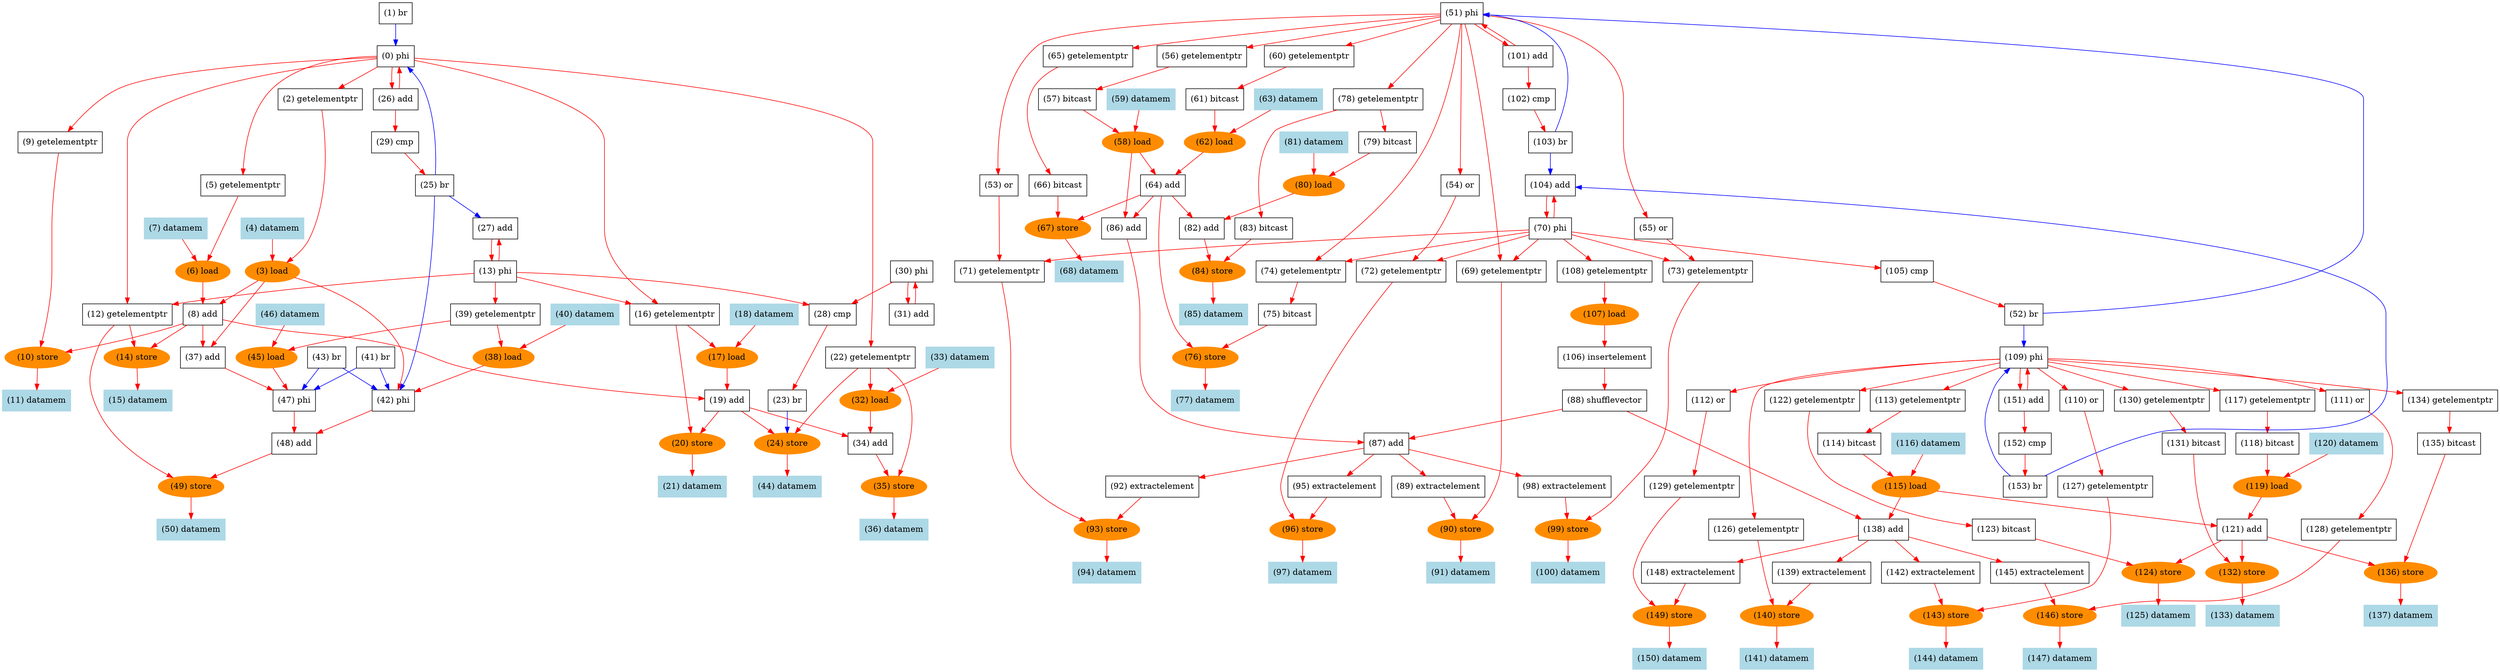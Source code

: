 digraph "DFG for'_Z6kernelv' function" {
	Node0phi[shape=record, label="(0) phi"];
	Node1br[shape=record, label="(1) br"];
	Node2getelementptr[shape=record, label="(2) getelementptr"];
	Node3load[shape=oval, color=darkorange, style=filled, label="(3) load"];
	Node4datamem[shape=record, color=lightblue, style=filled, label="(4) datamem"];
	Node5getelementptr[shape=record, label="(5) getelementptr"];
	Node6load[shape=oval, color=darkorange, style=filled, label="(6) load"];
	Node7datamem[shape=record, color=lightblue, style=filled, label="(7) datamem"];
	Node8add[shape=record, label="(8) add"];
	Node9getelementptr[shape=record, label="(9) getelementptr"];
	Node10store[shape=oval, color=darkorange, style=filled, label="(10) store"];
	Node11datamem[shape=record, color=lightblue, style=filled, label="(11) datamem"];
	Node12getelementptr[shape=record, label="(12) getelementptr"];
	Node13phi[shape=record, label="(13) phi"];
	Node14store[shape=oval, color=darkorange, style=filled, label="(14) store"];
	Node15datamem[shape=record, color=lightblue, style=filled, label="(15) datamem"];
	Node16getelementptr[shape=record, label="(16) getelementptr"];
	Node17load[shape=oval, color=darkorange, style=filled, label="(17) load"];
	Node18datamem[shape=record, color=lightblue, style=filled, label="(18) datamem"];
	Node19add[shape=record, label="(19) add"];
	Node20store[shape=oval, color=darkorange, style=filled, label="(20) store"];
	Node21datamem[shape=record, color=lightblue, style=filled, label="(21) datamem"];
	Node22getelementptr[shape=record, label="(22) getelementptr"];
	Node23br[shape=record, label="(23) br"];
	Node24store[shape=oval, color=darkorange, style=filled, label="(24) store"];
	Node25br[shape=record, label="(25) br"];
	Node26add[shape=record, label="(26) add"];
	Node27add[shape=record, label="(27) add"];
	Node28cmp[shape=record, label="(28) cmp"];
	Node29cmp[shape=record, label="(29) cmp"];
	Node30phi[shape=record, label="(30) phi"];
	Node31add[shape=record, label="(31) add"];
	Node32load[shape=oval, color=darkorange, style=filled, label="(32) load"];
	Node33datamem[shape=record, color=lightblue, style=filled, label="(33) datamem"];
	Node34add[shape=record, label="(34) add"];
	Node35store[shape=oval, color=darkorange, style=filled, label="(35) store"];
	Node36datamem[shape=record, color=lightblue, style=filled, label="(36) datamem"];
	Node37add[shape=record, label="(37) add"];
	Node38load[shape=oval, color=darkorange, style=filled, label="(38) load"];
	Node39getelementptr[shape=record, label="(39) getelementptr"];
	Node40datamem[shape=record, color=lightblue, style=filled, label="(40) datamem"];
	Node41br[shape=record, label="(41) br"];
	Node42phi[shape=record, label="(42) phi"];
	Node43br[shape=record, label="(43) br"];
	Node44datamem[shape=record, color=lightblue, style=filled, label="(44) datamem"];
	Node45load[shape=oval, color=darkorange, style=filled, label="(45) load"];
	Node46datamem[shape=record, color=lightblue, style=filled, label="(46) datamem"];
	Node47phi[shape=record, label="(47) phi"];
	Node48add[shape=record, label="(48) add"];
	Node49store[shape=oval, color=darkorange, style=filled, label="(49) store"];
	Node50datamem[shape=record, color=lightblue, style=filled, label="(50) datamem"];
	Node51phi[shape=record, label="(51) phi"];
	Node52br[shape=record, label="(52) br"];
	Node53or[shape=record, label="(53) or"];
	Node54or[shape=record, label="(54) or"];
	Node55or[shape=record, label="(55) or"];
	Node56getelementptr[shape=record, label="(56) getelementptr"];
	Node57bitcast[shape=record, label="(57) bitcast"];
	Node58load[shape=oval, color=darkorange, style=filled, label="(58) load"];
	Node59datamem[shape=record, color=lightblue, style=filled, label="(59) datamem"];
	Node60getelementptr[shape=record, label="(60) getelementptr"];
	Node61bitcast[shape=record, label="(61) bitcast"];
	Node62load[shape=oval, color=darkorange, style=filled, label="(62) load"];
	Node63datamem[shape=record, color=lightblue, style=filled, label="(63) datamem"];
	Node64add[shape=record, label="(64) add"];
	Node65getelementptr[shape=record, label="(65) getelementptr"];
	Node66bitcast[shape=record, label="(66) bitcast"];
	Node67store[shape=oval, color=darkorange, style=filled, label="(67) store"];
	Node68datamem[shape=record, color=lightblue, style=filled, label="(68) datamem"];
	Node69getelementptr[shape=record, label="(69) getelementptr"];
	Node70phi[shape=record, label="(70) phi"];
	Node71getelementptr[shape=record, label="(71) getelementptr"];
	Node72getelementptr[shape=record, label="(72) getelementptr"];
	Node73getelementptr[shape=record, label="(73) getelementptr"];
	Node74getelementptr[shape=record, label="(74) getelementptr"];
	Node75bitcast[shape=record, label="(75) bitcast"];
	Node76store[shape=oval, color=darkorange, style=filled, label="(76) store"];
	Node77datamem[shape=record, color=lightblue, style=filled, label="(77) datamem"];
	Node78getelementptr[shape=record, label="(78) getelementptr"];
	Node79bitcast[shape=record, label="(79) bitcast"];
	Node80load[shape=oval, color=darkorange, style=filled, label="(80) load"];
	Node81datamem[shape=record, color=lightblue, style=filled, label="(81) datamem"];
	Node82add[shape=record, label="(82) add"];
	Node83bitcast[shape=record, label="(83) bitcast"];
	Node84store[shape=oval, color=darkorange, style=filled, label="(84) store"];
	Node85datamem[shape=record, color=lightblue, style=filled, label="(85) datamem"];
	Node86add[shape=record, label="(86) add"];
	Node87add[shape=record, label="(87) add"];
	Node88shufflevector[shape=record, label="(88) shufflevector"];
	Node89extractelement[shape=record, label="(89) extractelement"];
	Node90store[shape=oval, color=darkorange, style=filled, label="(90) store"];
	Node91datamem[shape=record, color=lightblue, style=filled, label="(91) datamem"];
	Node92extractelement[shape=record, label="(92) extractelement"];
	Node93store[shape=oval, color=darkorange, style=filled, label="(93) store"];
	Node94datamem[shape=record, color=lightblue, style=filled, label="(94) datamem"];
	Node95extractelement[shape=record, label="(95) extractelement"];
	Node96store[shape=oval, color=darkorange, style=filled, label="(96) store"];
	Node97datamem[shape=record, color=lightblue, style=filled, label="(97) datamem"];
	Node98extractelement[shape=record, label="(98) extractelement"];
	Node99store[shape=oval, color=darkorange, style=filled, label="(99) store"];
	Node100datamem[shape=record, color=lightblue, style=filled, label="(100) datamem"];
	Node101add[shape=record, label="(101) add"];
	Node102cmp[shape=record, label="(102) cmp"];
	Node103br[shape=record, label="(103) br"];
	Node104add[shape=record, label="(104) add"];
	Node105cmp[shape=record, label="(105) cmp"];
	Node106insertelement[shape=record, label="(106) insertelement"];
	Node107load[shape=oval, color=darkorange, style=filled, label="(107) load"];
	Node108getelementptr[shape=record, label="(108) getelementptr"];
	Node109phi[shape=record, label="(109) phi"];
	Node110or[shape=record, label="(110) or"];
	Node111or[shape=record, label="(111) or"];
	Node112or[shape=record, label="(112) or"];
	Node113getelementptr[shape=record, label="(113) getelementptr"];
	Node114bitcast[shape=record, label="(114) bitcast"];
	Node115load[shape=oval, color=darkorange, style=filled, label="(115) load"];
	Node116datamem[shape=record, color=lightblue, style=filled, label="(116) datamem"];
	Node117getelementptr[shape=record, label="(117) getelementptr"];
	Node118bitcast[shape=record, label="(118) bitcast"];
	Node119load[shape=oval, color=darkorange, style=filled, label="(119) load"];
	Node120datamem[shape=record, color=lightblue, style=filled, label="(120) datamem"];
	Node121add[shape=record, label="(121) add"];
	Node122getelementptr[shape=record, label="(122) getelementptr"];
	Node123bitcast[shape=record, label="(123) bitcast"];
	Node124store[shape=oval, color=darkorange, style=filled, label="(124) store"];
	Node125datamem[shape=record, color=lightblue, style=filled, label="(125) datamem"];
	Node126getelementptr[shape=record, label="(126) getelementptr"];
	Node127getelementptr[shape=record, label="(127) getelementptr"];
	Node128getelementptr[shape=record, label="(128) getelementptr"];
	Node129getelementptr[shape=record, label="(129) getelementptr"];
	Node130getelementptr[shape=record, label="(130) getelementptr"];
	Node131bitcast[shape=record, label="(131) bitcast"];
	Node132store[shape=oval, color=darkorange, style=filled, label="(132) store"];
	Node133datamem[shape=record, color=lightblue, style=filled, label="(133) datamem"];
	Node134getelementptr[shape=record, label="(134) getelementptr"];
	Node135bitcast[shape=record, label="(135) bitcast"];
	Node136store[shape=oval, color=darkorange, style=filled, label="(136) store"];
	Node137datamem[shape=record, color=lightblue, style=filled, label="(137) datamem"];
	Node138add[shape=record, label="(138) add"];
	Node139extractelement[shape=record, label="(139) extractelement"];
	Node140store[shape=oval, color=darkorange, style=filled, label="(140) store"];
	Node141datamem[shape=record, color=lightblue, style=filled, label="(141) datamem"];
	Node142extractelement[shape=record, label="(142) extractelement"];
	Node143store[shape=oval, color=darkorange, style=filled, label="(143) store"];
	Node144datamem[shape=record, color=lightblue, style=filled, label="(144) datamem"];
	Node145extractelement[shape=record, label="(145) extractelement"];
	Node146store[shape=oval, color=darkorange, style=filled, label="(146) store"];
	Node147datamem[shape=record, color=lightblue, style=filled, label="(147) datamem"];
	Node148extractelement[shape=record, label="(148) extractelement"];
	Node149store[shape=oval, color=darkorange, style=filled, label="(149) store"];
	Node150datamem[shape=record, color=lightblue, style=filled, label="(150) datamem"];
	Node151add[shape=record, label="(151) add"];
	Node152cmp[shape=record, label="(152) cmp"];
	Node153br[shape=record, label="(153) br"];
edge [color=blue]
	Node1br -> Node0phi
	Node23br -> Node24store
	Node41br -> Node42phi
	Node25br -> Node0phi
	Node25br -> Node42phi
	Node43br -> Node42phi
	Node43br -> Node47phi
	Node25br -> Node27add
	Node41br -> Node47phi
	Node52br -> Node51phi
	Node103br -> Node104add
	Node103br -> Node51phi
	Node52br -> Node109phi
	Node153br -> Node104add
	Node153br -> Node109phi
edge [color=red]
	Node4datamem -> Node3load
	Node7datamem -> Node6load
	Node10store -> Node11datamem
	Node8add -> Node10store
	Node13phi -> Node12getelementptr
	Node14store -> Node15datamem
	Node8add -> Node14store
	Node13phi -> Node16getelementptr
	Node18datamem -> Node17load
	Node20store -> Node21datamem
	Node19add -> Node20store
	Node26add -> Node0phi
	Node0phi -> Node2getelementptr
	Node2getelementptr -> Node3load
	Node0phi -> Node5getelementptr
	Node5getelementptr -> Node6load
	Node6load -> Node8add
	Node3load -> Node8add
	Node0phi -> Node9getelementptr
	Node9getelementptr -> Node10store
	Node0phi -> Node12getelementptr
	Node27add -> Node13phi
	Node12getelementptr -> Node14store
	Node0phi -> Node16getelementptr
	Node16getelementptr -> Node17load
	Node17load -> Node19add
	Node8add -> Node19add
	Node16getelementptr -> Node20store
	Node0phi -> Node22getelementptr
	Node28cmp -> Node23br
	Node19add -> Node24store
	Node22getelementptr -> Node24store
	Node29cmp -> Node25br
	Node0phi -> Node26add
	Node13phi -> Node27add
	Node13phi -> Node28cmp
	Node30phi -> Node28cmp
	Node26add -> Node29cmp
	Node31add -> Node30phi
	Node30phi -> Node31add
	Node33datamem -> Node32load
	Node19add -> Node34add
	Node35store -> Node36datamem
	Node34add -> Node35store
	Node8add -> Node37add
	Node40datamem -> Node38load
	Node22getelementptr -> Node32load
	Node32load -> Node34add
	Node22getelementptr -> Node35store
	Node3load -> Node37add
	Node39getelementptr -> Node38load
	Node13phi -> Node39getelementptr
	Node3load -> Node42phi
	Node38load -> Node42phi
	Node24store -> Node44datamem
	Node46datamem -> Node45load
	Node39getelementptr -> Node45load
	Node49store -> Node50datamem
	Node48add -> Node49store
	Node45load -> Node47phi
	Node37add -> Node47phi
	Node47phi -> Node48add
	Node42phi -> Node48add
	Node12getelementptr -> Node49store
	Node59datamem -> Node58load
	Node63datamem -> Node62load
	Node67store -> Node68datamem
	Node64add -> Node67store
	Node70phi -> Node69getelementptr
	Node70phi -> Node71getelementptr
	Node70phi -> Node72getelementptr
	Node70phi -> Node73getelementptr
	Node70phi -> Node74getelementptr
	Node76store -> Node77datamem
	Node64add -> Node76store
	Node81datamem -> Node80load
	Node84store -> Node85datamem
	Node82add -> Node84store
	Node88shufflevector -> Node87add
	Node90store -> Node91datamem
	Node89extractelement -> Node90store
	Node93store -> Node94datamem
	Node92extractelement -> Node93store
	Node96store -> Node97datamem
	Node95extractelement -> Node96store
	Node99store -> Node100datamem
	Node98extractelement -> Node99store
	Node101add -> Node51phi
	Node105cmp -> Node52br
	Node51phi -> Node53or
	Node51phi -> Node54or
	Node51phi -> Node55or
	Node51phi -> Node56getelementptr
	Node56getelementptr -> Node57bitcast
	Node57bitcast -> Node58load
	Node51phi -> Node60getelementptr
	Node60getelementptr -> Node61bitcast
	Node61bitcast -> Node62load
	Node62load -> Node64add
	Node58load -> Node64add
	Node51phi -> Node65getelementptr
	Node65getelementptr -> Node66bitcast
	Node66bitcast -> Node67store
	Node51phi -> Node69getelementptr
	Node104add -> Node70phi
	Node53or -> Node71getelementptr
	Node54or -> Node72getelementptr
	Node55or -> Node73getelementptr
	Node51phi -> Node74getelementptr
	Node74getelementptr -> Node75bitcast
	Node75bitcast -> Node76store
	Node51phi -> Node78getelementptr
	Node78getelementptr -> Node79bitcast
	Node79bitcast -> Node80load
	Node64add -> Node82add
	Node80load -> Node82add
	Node78getelementptr -> Node83bitcast
	Node83bitcast -> Node84store
	Node64add -> Node86add
	Node58load -> Node86add
	Node86add -> Node87add
	Node106insertelement -> Node88shufflevector
	Node87add -> Node89extractelement
	Node69getelementptr -> Node90store
	Node87add -> Node92extractelement
	Node71getelementptr -> Node93store
	Node87add -> Node95extractelement
	Node72getelementptr -> Node96store
	Node87add -> Node98extractelement
	Node73getelementptr -> Node99store
	Node51phi -> Node101add
	Node101add -> Node102cmp
	Node102cmp -> Node103br
	Node70phi -> Node104add
	Node70phi -> Node105cmp
	Node107load -> Node106insertelement
	Node108getelementptr -> Node107load
	Node70phi -> Node108getelementptr
	Node116datamem -> Node115load
	Node120datamem -> Node119load
	Node124store -> Node125datamem
	Node121add -> Node124store
	Node132store -> Node133datamem
	Node121add -> Node132store
	Node136store -> Node137datamem
	Node121add -> Node136store
	Node88shufflevector -> Node138add
	Node140store -> Node141datamem
	Node139extractelement -> Node140store
	Node143store -> Node144datamem
	Node142extractelement -> Node143store
	Node146store -> Node147datamem
	Node145extractelement -> Node146store
	Node149store -> Node150datamem
	Node148extractelement -> Node149store
	Node151add -> Node109phi
	Node109phi -> Node110or
	Node109phi -> Node111or
	Node109phi -> Node112or
	Node109phi -> Node113getelementptr
	Node113getelementptr -> Node114bitcast
	Node114bitcast -> Node115load
	Node109phi -> Node117getelementptr
	Node117getelementptr -> Node118bitcast
	Node118bitcast -> Node119load
	Node119load -> Node121add
	Node115load -> Node121add
	Node109phi -> Node122getelementptr
	Node122getelementptr -> Node123bitcast
	Node123bitcast -> Node124store
	Node109phi -> Node126getelementptr
	Node110or -> Node127getelementptr
	Node111or -> Node128getelementptr
	Node112or -> Node129getelementptr
	Node109phi -> Node130getelementptr
	Node130getelementptr -> Node131bitcast
	Node131bitcast -> Node132store
	Node109phi -> Node134getelementptr
	Node134getelementptr -> Node135bitcast
	Node135bitcast -> Node136store
	Node115load -> Node138add
	Node138add -> Node139extractelement
	Node126getelementptr -> Node140store
	Node138add -> Node142extractelement
	Node127getelementptr -> Node143store
	Node138add -> Node145extractelement
	Node128getelementptr -> Node146store
	Node138add -> Node148extractelement
	Node129getelementptr -> Node149store
	Node109phi -> Node151add
	Node151add -> Node152cmp
	Node152cmp -> Node153br
}
